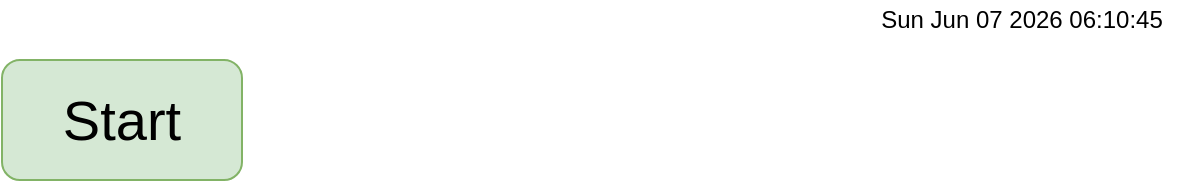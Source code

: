 <mxfile version="14.1.8" type="github">
  <diagram id="6uvNg3zNP8__nMlgh6hb" name="Page-1">
    <mxGraphModel dx="1570" dy="928" grid="1" gridSize="10" guides="1" tooltips="1" connect="1" arrows="1" fold="1" page="1" pageScale="1" pageWidth="1100" pageHeight="850" math="0" shadow="0">
      <root>
        <mxCell id="0" />
        <mxCell id="1" parent="0" />
        <UserObject label="%date{ddd mmm dd yyyy HH:MM:ss}%" placeholders="1" id="Rtt-FSI7nri-VDeofCex-1">
          <mxCell style="text;html=1;strokeColor=none;fillColor=none;align=center;verticalAlign=middle;whiteSpace=wrap;overflow=hidden;" vertex="1" parent="1">
            <mxGeometry x="470" y="10" width="160" height="20" as="geometry" />
          </mxCell>
        </UserObject>
        <mxCell id="Rtt-FSI7nri-VDeofCex-2" value="&lt;font style=&quot;font-size: 28px&quot;&gt;Start&lt;/font&gt;" style="rounded=1;whiteSpace=wrap;html=1;fillColor=#d5e8d4;strokeColor=#82b366;" vertex="1" parent="1">
          <mxGeometry x="40" y="40" width="120" height="60" as="geometry" />
        </mxCell>
      </root>
    </mxGraphModel>
  </diagram>
</mxfile>
